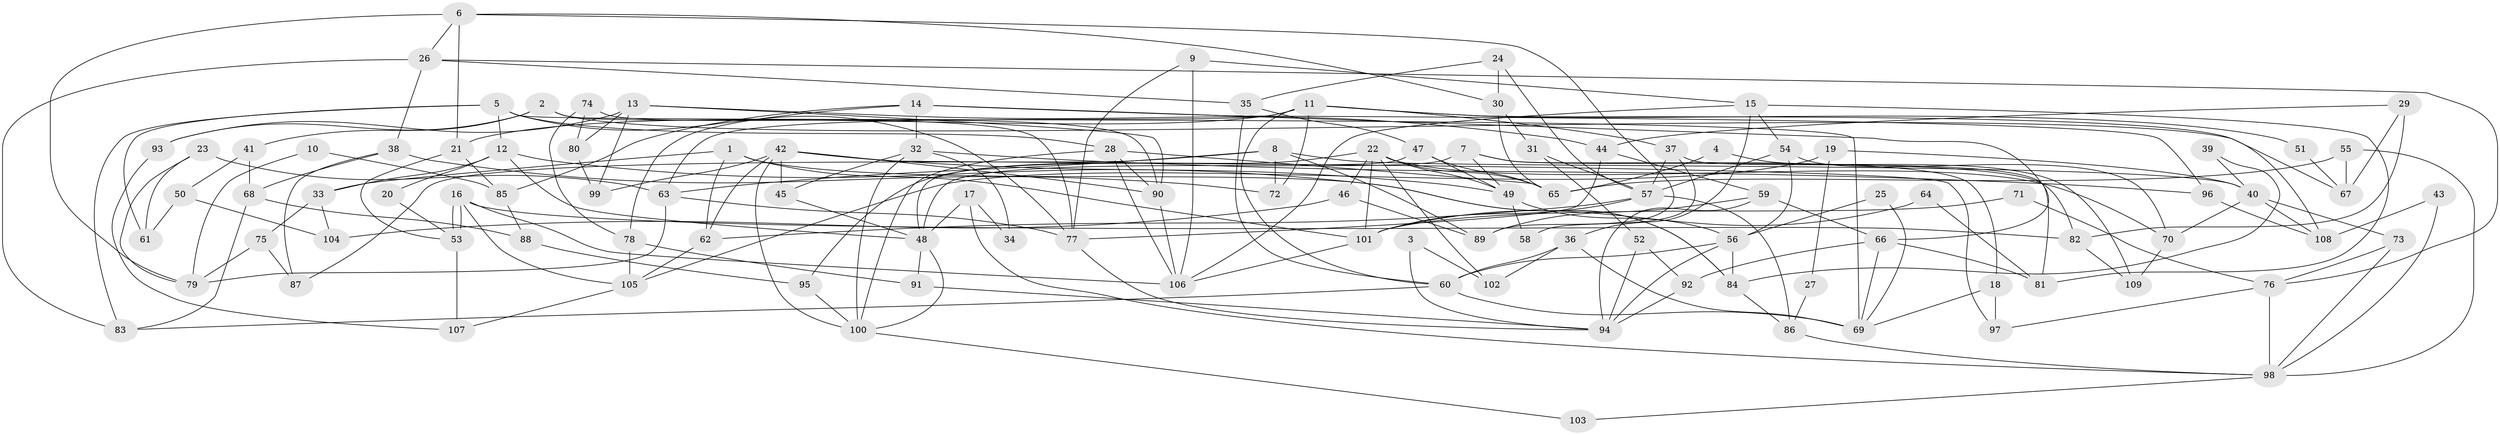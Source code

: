 // Generated by graph-tools (version 1.1) at 2025/50/03/09/25 03:50:07]
// undirected, 109 vertices, 218 edges
graph export_dot {
graph [start="1"]
  node [color=gray90,style=filled];
  1;
  2;
  3;
  4;
  5;
  6;
  7;
  8;
  9;
  10;
  11;
  12;
  13;
  14;
  15;
  16;
  17;
  18;
  19;
  20;
  21;
  22;
  23;
  24;
  25;
  26;
  27;
  28;
  29;
  30;
  31;
  32;
  33;
  34;
  35;
  36;
  37;
  38;
  39;
  40;
  41;
  42;
  43;
  44;
  45;
  46;
  47;
  48;
  49;
  50;
  51;
  52;
  53;
  54;
  55;
  56;
  57;
  58;
  59;
  60;
  61;
  62;
  63;
  64;
  65;
  66;
  67;
  68;
  69;
  70;
  71;
  72;
  73;
  74;
  75;
  76;
  77;
  78;
  79;
  80;
  81;
  82;
  83;
  84;
  85;
  86;
  87;
  88;
  89;
  90;
  91;
  92;
  93;
  94;
  95;
  96;
  97;
  98;
  99;
  100;
  101;
  102;
  103;
  104;
  105;
  106;
  107;
  108;
  109;
  1 -- 62;
  1 -- 33;
  1 -- 84;
  1 -- 101;
  2 -- 77;
  2 -- 93;
  2 -- 41;
  2 -- 67;
  3 -- 94;
  3 -- 102;
  4 -- 109;
  4 -- 65;
  5 -- 28;
  5 -- 77;
  5 -- 12;
  5 -- 61;
  5 -- 69;
  5 -- 83;
  6 -- 30;
  6 -- 26;
  6 -- 21;
  6 -- 79;
  6 -- 89;
  7 -- 82;
  7 -- 48;
  7 -- 18;
  7 -- 49;
  8 -- 63;
  8 -- 40;
  8 -- 72;
  8 -- 87;
  8 -- 89;
  9 -- 15;
  9 -- 106;
  9 -- 77;
  10 -- 79;
  10 -- 85;
  11 -- 72;
  11 -- 60;
  11 -- 21;
  11 -- 37;
  11 -- 51;
  11 -- 63;
  11 -- 108;
  12 -- 84;
  12 -- 20;
  12 -- 33;
  12 -- 48;
  13 -- 44;
  13 -- 90;
  13 -- 80;
  13 -- 93;
  13 -- 99;
  14 -- 66;
  14 -- 32;
  14 -- 78;
  14 -- 85;
  14 -- 96;
  15 -- 54;
  15 -- 106;
  15 -- 36;
  15 -- 81;
  16 -- 105;
  16 -- 53;
  16 -- 53;
  16 -- 82;
  16 -- 106;
  17 -- 48;
  17 -- 98;
  17 -- 34;
  18 -- 69;
  18 -- 97;
  19 -- 40;
  19 -- 105;
  19 -- 27;
  20 -- 53;
  21 -- 53;
  21 -- 85;
  22 -- 65;
  22 -- 49;
  22 -- 46;
  22 -- 70;
  22 -- 95;
  22 -- 101;
  22 -- 102;
  23 -- 63;
  23 -- 79;
  23 -- 61;
  24 -- 35;
  24 -- 57;
  24 -- 30;
  25 -- 56;
  25 -- 69;
  26 -- 83;
  26 -- 35;
  26 -- 38;
  26 -- 76;
  27 -- 86;
  28 -- 90;
  28 -- 106;
  28 -- 65;
  28 -- 100;
  29 -- 67;
  29 -- 44;
  29 -- 82;
  30 -- 65;
  30 -- 31;
  31 -- 57;
  31 -- 52;
  32 -- 45;
  32 -- 100;
  32 -- 34;
  32 -- 96;
  33 -- 75;
  33 -- 104;
  35 -- 60;
  35 -- 47;
  36 -- 69;
  36 -- 60;
  36 -- 102;
  37 -- 57;
  37 -- 58;
  37 -- 81;
  38 -- 68;
  38 -- 72;
  38 -- 87;
  39 -- 84;
  39 -- 40;
  40 -- 108;
  40 -- 73;
  40 -- 70;
  41 -- 50;
  41 -- 68;
  42 -- 90;
  42 -- 49;
  42 -- 45;
  42 -- 62;
  42 -- 97;
  42 -- 99;
  42 -- 100;
  43 -- 108;
  43 -- 98;
  44 -- 59;
  44 -- 77;
  45 -- 48;
  46 -- 89;
  46 -- 104;
  47 -- 48;
  47 -- 49;
  47 -- 65;
  48 -- 100;
  48 -- 91;
  49 -- 56;
  49 -- 58;
  50 -- 61;
  50 -- 104;
  51 -- 67;
  52 -- 92;
  52 -- 94;
  53 -- 107;
  54 -- 56;
  54 -- 70;
  54 -- 57;
  55 -- 65;
  55 -- 98;
  55 -- 67;
  56 -- 60;
  56 -- 94;
  56 -- 84;
  57 -- 101;
  57 -- 62;
  57 -- 86;
  59 -- 89;
  59 -- 66;
  59 -- 94;
  60 -- 83;
  60 -- 69;
  62 -- 105;
  63 -- 77;
  63 -- 79;
  64 -- 101;
  64 -- 81;
  66 -- 69;
  66 -- 81;
  66 -- 92;
  68 -- 88;
  68 -- 83;
  70 -- 109;
  71 -- 101;
  71 -- 76;
  73 -- 76;
  73 -- 98;
  74 -- 80;
  74 -- 78;
  74 -- 90;
  75 -- 87;
  75 -- 79;
  76 -- 97;
  76 -- 98;
  77 -- 94;
  78 -- 91;
  78 -- 105;
  80 -- 99;
  82 -- 109;
  84 -- 86;
  85 -- 88;
  86 -- 98;
  88 -- 95;
  90 -- 106;
  91 -- 94;
  92 -- 94;
  93 -- 107;
  95 -- 100;
  96 -- 108;
  98 -- 103;
  100 -- 103;
  101 -- 106;
  105 -- 107;
}
